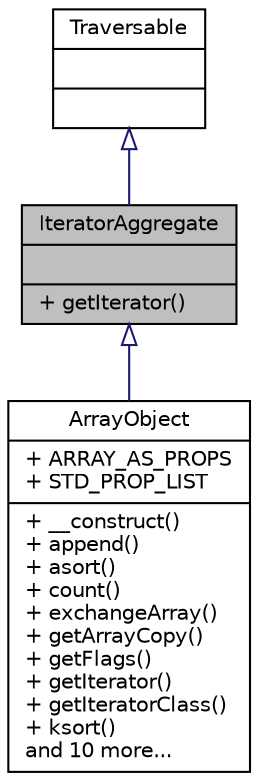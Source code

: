 digraph "IteratorAggregate"
{
  edge [fontname="Helvetica",fontsize="10",labelfontname="Helvetica",labelfontsize="10"];
  node [fontname="Helvetica",fontsize="10",shape=record];
  Node1 [label="{IteratorAggregate\n||+ getIterator()\l}",height=0.2,width=0.4,color="black", fillcolor="grey75", style="filled" fontcolor="black"];
  Node2 -> Node1 [dir="back",color="midnightblue",fontsize="10",style="solid",arrowtail="onormal",fontname="Helvetica"];
  Node2 [label="{Traversable\n||}",height=0.2,width=0.4,color="black", fillcolor="white", style="filled",URL="$interfaceTraversable.html",tooltip="Interface to detect a class is traversable using foreach. "];
  Node1 -> Node3 [dir="back",color="midnightblue",fontsize="10",style="solid",arrowtail="onormal",fontname="Helvetica"];
  Node3 [label="{ArrayObject\n|+ ARRAY_AS_PROPS\l+ STD_PROP_LIST\l|+ __construct()\l+ append()\l+ asort()\l+ count()\l+ exchangeArray()\l+ getArrayCopy()\l+ getFlags()\l+ getIterator()\l+ getIteratorClass()\l+ ksort()\land 10 more...\l}",height=0.2,width=0.4,color="black", fillcolor="white", style="filled",URL="$classArrayObject.html",tooltip="An Array wrapper. "];
}
